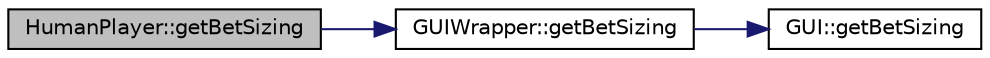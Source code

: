 digraph "HumanPlayer::getBetSizing"
{
 // INTERACTIVE_SVG=YES
 // LATEX_PDF_SIZE
  edge [fontname="Helvetica",fontsize="10",labelfontname="Helvetica",labelfontsize="10"];
  node [fontname="Helvetica",fontsize="10",shape=record];
  rankdir="LR";
  Node1 [label="HumanPlayer::getBetSizing",height=0.2,width=0.4,color="black", fillcolor="grey75", style="filled", fontcolor="black",tooltip="Gets the player's bet sizing during their turn."];
  Node1 -> Node2 [color="midnightblue",fontsize="10",style="solid",fontname="Helvetica"];
  Node2 [label="GUIWrapper::getBetSizing",height=0.2,width=0.4,color="black", fillcolor="white", style="filled",URL="$class_g_u_i_wrapper.html#a71a8768855fa61f8fbb006afb7d7c1e4",tooltip=" "];
  Node2 -> Node3 [color="midnightblue",fontsize="10",style="solid",fontname="Helvetica"];
  Node3 [label="GUI::getBetSizing",height=0.2,width=0.4,color="black", fillcolor="white", style="filled",URL="$class_g_u_i.html#a62c09a07607f5f182e0318e7ff29fd04",tooltip="Prompts the user for bet sizing."];
}
